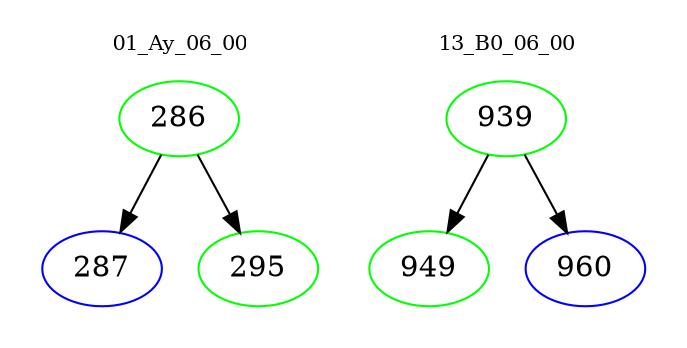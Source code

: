 digraph{
subgraph cluster_0 {
color = white
label = "01_Ay_06_00";
fontsize=10;
T0_286 [label="286", color="green"]
T0_286 -> T0_287 [color="black"]
T0_287 [label="287", color="blue"]
T0_286 -> T0_295 [color="black"]
T0_295 [label="295", color="green"]
}
subgraph cluster_1 {
color = white
label = "13_B0_06_00";
fontsize=10;
T1_939 [label="939", color="green"]
T1_939 -> T1_949 [color="black"]
T1_949 [label="949", color="green"]
T1_939 -> T1_960 [color="black"]
T1_960 [label="960", color="blue"]
}
}
